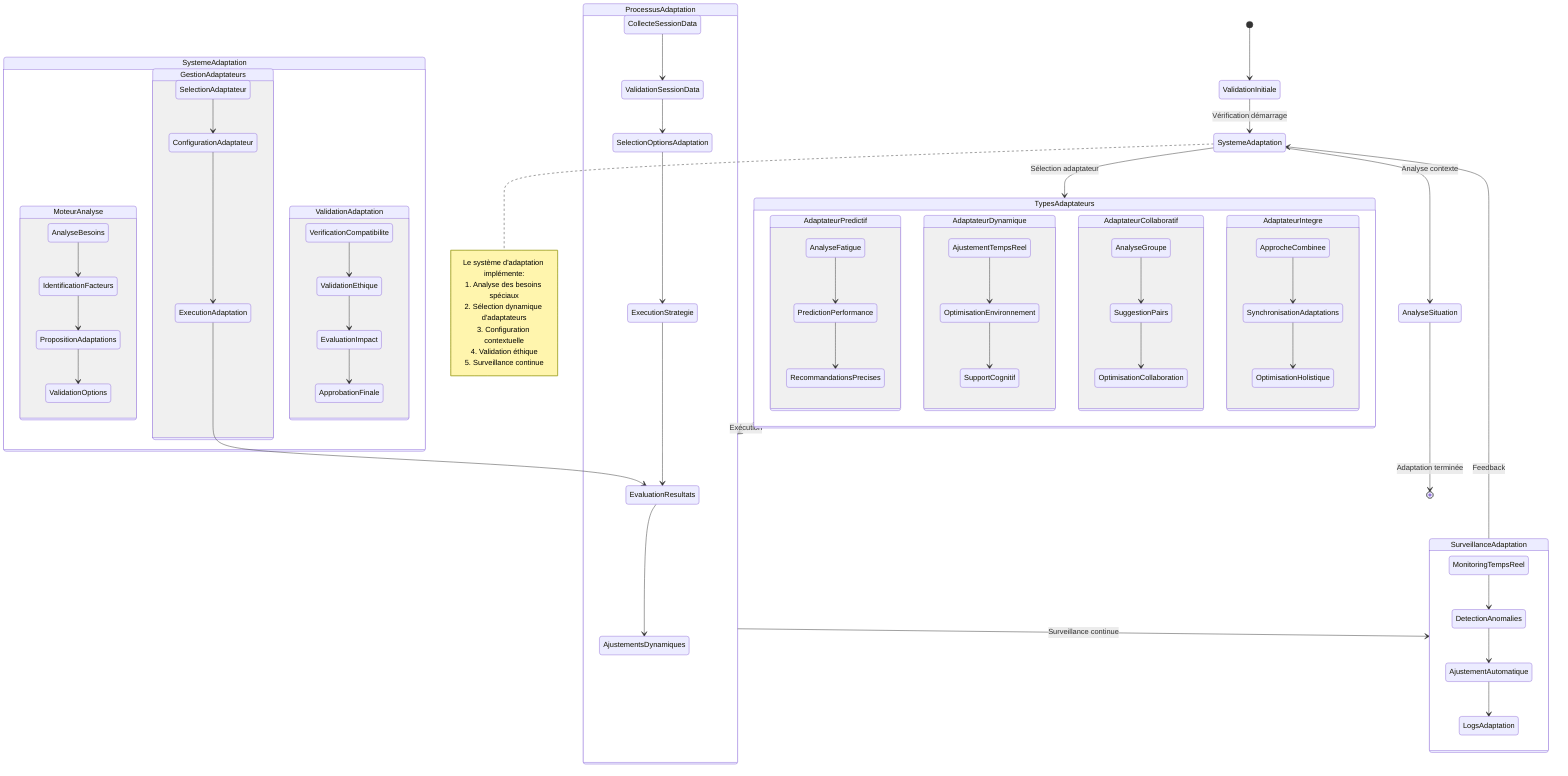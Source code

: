 stateDiagram-v2
    %% États principaux du système d'adaptation
    [*] --> ValidationInitiale
    ValidationInitiale --> SystemeAdaptation: Vérification démarrage
    SystemeAdaptation --> AnalyseSituation: Analyse contexte

    %% Système d'adaptation
    state "SystemeAdaptation" as SA {
        state "MoteurAnalyse" as MA {
            AnalyseBesoins --> IdentificationFacteurs
            IdentificationFacteurs --> PropositionAdaptations
            PropositionAdaptations --> ValidationOptions
        }
        
        state "GestionAdaptateurs" as GA {
            SelectionAdaptateur --> ConfigurationAdaptateur
            ConfigurationAdaptateur --> ExecutionAdaptation
            ExecutionAdaptation --> EvaluationResultats
        }
        
        state "ValidationAdaptation" as VA {
            VerificationCompatibilite --> ValidationEthique
            ValidationEthique --> EvaluationImpact
            EvaluationImpact --> ApprobationFinale
        }
    }

    %% Types d'adaptateurs
    state "TypesAdaptateurs" as TA {
        state "AdaptateurPredictif" as AP {
            AnalyseFatigue --> PredictionPerformance
            PredictionPerformance --> RecommandationsPrecises
        }
        
        state "AdaptateurDynamique" as AD {
            AjustementTempsReel --> OptimisationEnvironnement
            OptimisationEnvironnement --> SupportCognitif
        }
        
        state "AdaptateurCollaboratif" as AC {
            AnalyseGroupe --> SuggestionPairs
            SuggestionPairs --> OptimisationCollaboration
        }
        
        state "AdaptateurIntegre" as AI {
            ApprocheCombinee --> SynchronisationAdaptations
            SynchronisationAdaptations --> OptimisationHolistique
        }
    }

    %% Processus d'adaptation
    state "ProcessusAdaptation" as PA {
        CollecteSessionData --> ValidationSessionData
        ValidationSessionData --> SelectionOptionsAdaptation
        SelectionOptionsAdaptation --> ExecutionStrategie
        ExecutionStrategie --> EvaluationResultats
        EvaluationResultats --> AjustementsDynamiques
    }

    %% Intégration avec le système de surveillance
    state "SurveillanceAdaptation" as SurvA {
        MonitoringTempsReel --> DetectionAnomalies
        DetectionAnomalies --> AjustementAutomatique
        AjustementAutomatique --> LogsAdaptation
    }
    
    %% Connexions
    SystemeAdaptation --> TA: Sélection adaptateur
    TA --> PA: Exécution
    PA --> SurvA: Surveillance continue
    SurvA --> SystemeAdaptation: Feedback
    
    %% États finaux et connexions principales
    AnalyseSituation --> [*]: Adaptation terminée
    
    note right of SystemeAdaptation
        Le système d'adaptation implémente:
        1. Analyse des besoins spéciaux
        2. Sélection dynamique d'adaptateurs
        3. Configuration contextuelle
        4. Validation éthique
        5. Surveillance continue
    end note